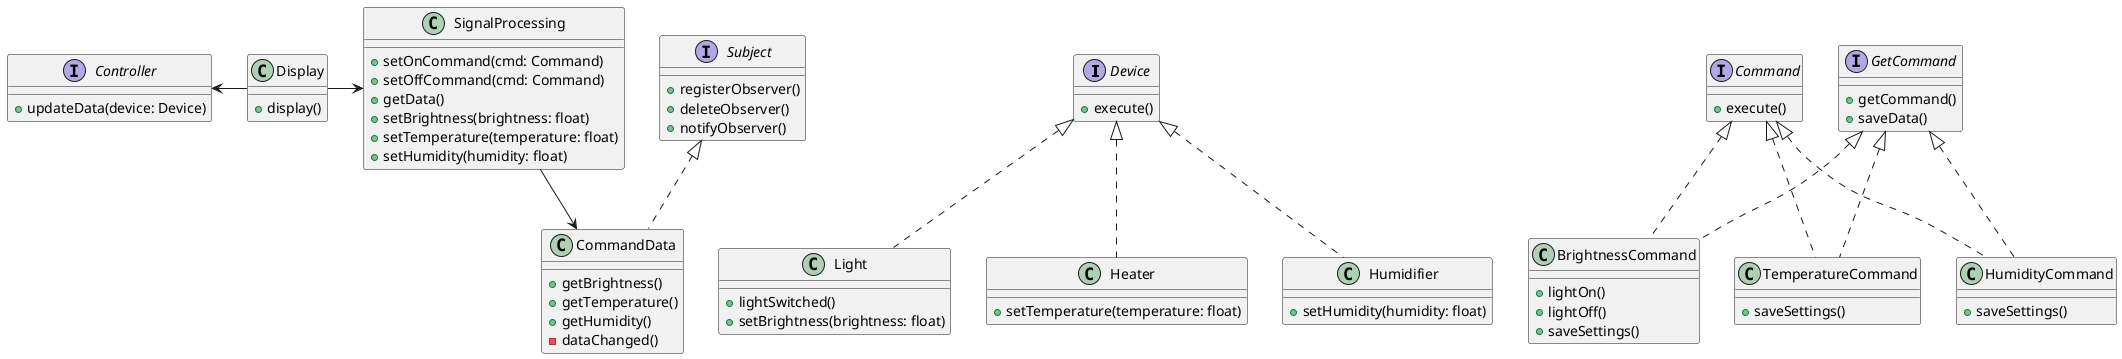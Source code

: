 @startuml

interface Device {
  +execute()
}

interface Controller {
  +updateData(device: Device)
}

interface Command {
  +execute()
}

class CommandData {
  +getBrightness()
  +getTemperature()
  +getHumidity()
  -dataChanged()
}

interface Subject {
  +registerObserver()
  +deleteObserver()
  +notifyObserver()
}

class Display {
  +display()
}

Subject <|.. CommandData
Device <|.. Light
Device <|.. Heater
Device <|.. Humidifier

class SignalProcessing {
  +setOnCommand(cmd: Command)
  +setOffCommand(cmd: Command)
  +getData()
  +setBrightness(brightness: float)
  +setTemperature(temperature: float)
  +setHumidity(humidity: float)
}

class Light {
  +lightSwitched()
  +setBrightness(brightness: float)
}

class Heater {
  +setTemperature(temperature: float)
}

class Humidifier {
  +setHumidity(humidity: float)
}

interface GetCommand {
  +getCommand()
  +saveData()
}

class BrightnessCommand {
  +lightOn()
  +lightOff()
  +saveSettings()
}

class TemperatureCommand {
  +saveSettings()
}

class HumidityCommand {
  +saveSettings()
}

Command <|.. BrightnessCommand
Command <|.. TemperatureCommand
Command <|.. HumidityCommand

Display -left-> Controller
Display -right-> SignalProcessing
SignalProcessing -down-> CommandData

GetCommand <|.. BrightnessCommand
GetCommand <|.. TemperatureCommand
GetCommand <|.. HumidityCommand

@enduml
